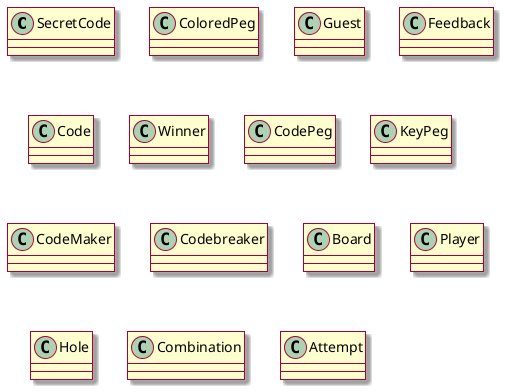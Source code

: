 ﻿@startuml
skin rose

class SecretCode
class ColoredPeg
class Guest
class Feedback
class Code
class Winner
class CodePeg
class KeyPeg
class CodeMaker
class Codebreaker
class Board
class Player
class Hole
class Combination
class Attempt


@enduml